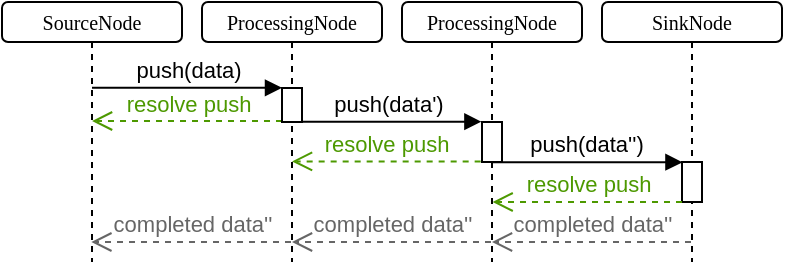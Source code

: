 <mxfile version="15.4.0" type="device" pages="4"><diagram id="66Mg_7AnzImcP-JlSsGU" name="push"><mxGraphModel dx="1086" dy="798" grid="1" gridSize="10" guides="1" tooltips="1" connect="1" arrows="1" fold="1" page="1" pageScale="1" pageWidth="827" pageHeight="1169" math="0" shadow="0"><root><mxCell id="0"/><mxCell id="1" parent="0"/><mxCell id="aOvlVbpDhJETv7Rn_DF7-1" value="ProcessingNode" style="shape=umlLifeline;perimeter=lifelinePerimeter;whiteSpace=wrap;html=1;container=1;collapsible=0;recursiveResize=0;outlineConnect=0;rounded=1;shadow=0;comic=0;labelBackgroundColor=none;strokeWidth=1;fontFamily=Verdana;fontSize=10;align=center;size=20;" parent="1" vertex="1"><mxGeometry x="260" y="100" width="90" height="130" as="geometry"/></mxCell><mxCell id="aOvlVbpDhJETv7Rn_DF7-2" value="ProcessingNode" style="shape=umlLifeline;perimeter=lifelinePerimeter;whiteSpace=wrap;html=1;container=1;collapsible=0;recursiveResize=0;outlineConnect=0;rounded=1;shadow=0;comic=0;labelBackgroundColor=none;strokeWidth=1;fontFamily=Verdana;fontSize=10;align=center;size=20;" parent="1" vertex="1"><mxGeometry x="360" y="100" width="90" height="130" as="geometry"/></mxCell><mxCell id="aOvlVbpDhJETv7Rn_DF7-3" value="" style="html=1;points=[];perimeter=orthogonalPerimeter;" parent="aOvlVbpDhJETv7Rn_DF7-2" vertex="1"><mxGeometry x="40" y="60" width="10" height="20" as="geometry"/></mxCell><mxCell id="aOvlVbpDhJETv7Rn_DF7-4" value="SourceNode" style="shape=umlLifeline;perimeter=lifelinePerimeter;whiteSpace=wrap;html=1;container=1;collapsible=0;recursiveResize=0;outlineConnect=0;rounded=1;shadow=0;comic=0;labelBackgroundColor=none;strokeWidth=1;fontFamily=Verdana;fontSize=10;align=center;size=20;" parent="1" vertex="1"><mxGeometry x="160" y="100" width="90" height="130" as="geometry"/></mxCell><mxCell id="aOvlVbpDhJETv7Rn_DF7-5" value="SinkNode" style="shape=umlLifeline;perimeter=lifelinePerimeter;whiteSpace=wrap;html=1;container=1;collapsible=0;recursiveResize=0;outlineConnect=0;rounded=1;shadow=0;comic=0;labelBackgroundColor=none;strokeWidth=1;fontFamily=Verdana;fontSize=10;align=center;size=20;" parent="1" vertex="1"><mxGeometry x="460" y="100" width="90" height="130" as="geometry"/></mxCell><mxCell id="aOvlVbpDhJETv7Rn_DF7-6" value="" style="html=1;points=[];perimeter=orthogonalPerimeter;" parent="aOvlVbpDhJETv7Rn_DF7-5" vertex="1"><mxGeometry x="40" y="80" width="10" height="20" as="geometry"/></mxCell><mxCell id="aOvlVbpDhJETv7Rn_DF7-7" value="push(data)" style="html=1;verticalAlign=bottom;endArrow=block;entryX=0;entryY=-0.006;entryDx=0;entryDy=0;entryPerimeter=0;" parent="1" source="aOvlVbpDhJETv7Rn_DF7-4" target="aOvlVbpDhJETv7Rn_DF7-12" edge="1"><mxGeometry relative="1" as="geometry"><mxPoint x="200" y="143" as="sourcePoint"/></mxGeometry></mxCell><mxCell id="aOvlVbpDhJETv7Rn_DF7-8" value="push(data')" style="html=1;verticalAlign=bottom;endArrow=block;exitX=0.572;exitY=0.995;exitDx=0;exitDy=0;exitPerimeter=0;entryX=-0.03;entryY=-0.009;entryDx=0;entryDy=0;entryPerimeter=0;" parent="1" source="aOvlVbpDhJETv7Rn_DF7-12" target="aOvlVbpDhJETv7Rn_DF7-3" edge="1"><mxGeometry relative="1" as="geometry"><mxPoint x="290" y="203" as="sourcePoint"/><mxPoint x="420" y="175" as="targetPoint"/></mxGeometry></mxCell><mxCell id="aOvlVbpDhJETv7Rn_DF7-9" value="push(data'')" style="html=1;verticalAlign=bottom;endArrow=block;exitX=0.494;exitY=1.007;exitDx=0;exitDy=0;exitPerimeter=0;entryX=0.022;entryY=0.006;entryDx=0;entryDy=0;entryPerimeter=0;targetPerimeterSpacing=0;spacing=2;" parent="1" source="aOvlVbpDhJETv7Rn_DF7-3" target="aOvlVbpDhJETv7Rn_DF7-6" edge="1"><mxGeometry relative="1" as="geometry"><mxPoint x="410" y="263" as="sourcePoint"/><mxPoint x="543" y="202" as="targetPoint"/></mxGeometry></mxCell><mxCell id="aOvlVbpDhJETv7Rn_DF7-10" value="resolve push" style="html=1;verticalAlign=bottom;endArrow=open;dashed=1;endSize=8;strokeColor=#4D9900;fontColor=#4D9900;" parent="1" edge="1"><mxGeometry relative="1" as="geometry"><mxPoint x="300" y="159.5" as="sourcePoint"/><mxPoint x="205.024" y="159.5" as="targetPoint"/></mxGeometry></mxCell><mxCell id="aOvlVbpDhJETv7Rn_DF7-11" value="resolve push" style="html=1;verticalAlign=bottom;endArrow=open;dashed=1;endSize=8;strokeColor=#4D9900;fontColor=#4D9900;exitX=-0.067;exitY=0.987;exitDx=0;exitDy=0;exitPerimeter=0;" parent="1" source="aOvlVbpDhJETv7Rn_DF7-3" target="aOvlVbpDhJETv7Rn_DF7-1" edge="1"><mxGeometry relative="1" as="geometry"><mxPoint x="404.5" y="204.0" as="sourcePoint"/><mxPoint x="294.81" y="202.61" as="targetPoint"/></mxGeometry></mxCell><mxCell id="aOvlVbpDhJETv7Rn_DF7-12" value="" style="html=1;points=[];perimeter=orthogonalPerimeter;" parent="1" vertex="1"><mxGeometry x="300" y="143" width="10" height="17" as="geometry"/></mxCell><mxCell id="aOvlVbpDhJETv7Rn_DF7-13" value="completed&amp;nbsp;data''" style="html=1;verticalAlign=bottom;endArrow=open;dashed=1;endSize=8;fillColor=#e1d5e7;fontColor=#666666;strokeColor=#666666;" parent="1" target="aOvlVbpDhJETv7Rn_DF7-1" edge="1"><mxGeometry relative="1" as="geometry"><mxPoint x="404.5" y="220" as="sourcePoint"/><mxPoint x="294.81" y="220" as="targetPoint"/></mxGeometry></mxCell><mxCell id="aOvlVbpDhJETv7Rn_DF7-14" value="completed&amp;nbsp;data''" style="html=1;verticalAlign=bottom;endArrow=open;dashed=1;endSize=8;fillColor=#e1d5e7;fontColor=#666666;strokeColor=#666666;" parent="1" edge="1"><mxGeometry relative="1" as="geometry"><mxPoint x="304.5" y="220" as="sourcePoint"/><mxPoint x="204.667" y="220" as="targetPoint"/></mxGeometry></mxCell><mxCell id="aOvlVbpDhJETv7Rn_DF7-15" value="completed&amp;nbsp;data''" style="html=1;verticalAlign=bottom;endArrow=open;dashed=1;endSize=8;fillColor=#e1d5e7;fontColor=#666666;strokeColor=#666666;" parent="1" source="aOvlVbpDhJETv7Rn_DF7-5" edge="1"><mxGeometry relative="1" as="geometry"><mxPoint x="514.83" y="220" as="sourcePoint"/><mxPoint x="404.997" y="220" as="targetPoint"/></mxGeometry></mxCell><mxCell id="aOvlVbpDhJETv7Rn_DF7-16" value="resolve push" style="html=1;verticalAlign=bottom;endArrow=open;dashed=1;endSize=8;strokeColor=#4D9900;fontColor=#4D9900;" parent="1" edge="1"><mxGeometry relative="1" as="geometry"><mxPoint x="500" y="200" as="sourcePoint"/><mxPoint x="405.306" y="200" as="targetPoint"/></mxGeometry></mxCell></root></mxGraphModel></diagram><diagram id="C85Tx3elsGlINbtw6G0x" name="pull"><mxGraphModel dx="1086" dy="798" grid="1" gridSize="10" guides="1" tooltips="1" connect="1" arrows="1" fold="1" page="1" pageScale="1" pageWidth="827" pageHeight="1169" math="0" shadow="0"><root><mxCell id="bgHXh5MWp3X0DmA_1TFm-0"/><mxCell id="bgHXh5MWp3X0DmA_1TFm-1" parent="bgHXh5MWp3X0DmA_1TFm-0"/><mxCell id="bgHXh5MWp3X0DmA_1TFm-2" value="ProcessingNode" style="shape=umlLifeline;perimeter=lifelinePerimeter;whiteSpace=wrap;html=1;container=1;collapsible=0;recursiveResize=0;outlineConnect=0;rounded=1;shadow=0;comic=0;labelBackgroundColor=none;strokeWidth=1;fontFamily=Verdana;fontSize=10;align=center;size=20;" parent="bgHXh5MWp3X0DmA_1TFm-1" vertex="1"><mxGeometry x="260" y="100" width="90" height="170" as="geometry"/></mxCell><mxCell id="RMvhEai2qQbkg_IxoWYG-1" value="" style="html=1;points=[];perimeter=orthogonalPerimeter;" parent="bgHXh5MWp3X0DmA_1TFm-2" vertex="1"><mxGeometry x="40" y="60" width="10" height="40" as="geometry"/></mxCell><mxCell id="bgHXh5MWp3X0DmA_1TFm-3" value="ProcessingNode" style="shape=umlLifeline;perimeter=lifelinePerimeter;whiteSpace=wrap;html=1;container=1;collapsible=0;recursiveResize=0;outlineConnect=0;rounded=1;shadow=0;comic=0;labelBackgroundColor=none;strokeWidth=1;fontFamily=Verdana;fontSize=10;align=center;size=20;" parent="bgHXh5MWp3X0DmA_1TFm-1" vertex="1"><mxGeometry x="360" y="100" width="90" height="170" as="geometry"/></mxCell><mxCell id="RMvhEai2qQbkg_IxoWYG-2" value="" style="html=1;points=[];perimeter=orthogonalPerimeter;" parent="bgHXh5MWp3X0DmA_1TFm-3" vertex="1"><mxGeometry x="40" y="100" width="10" height="17" as="geometry"/></mxCell><mxCell id="bgHXh5MWp3X0DmA_1TFm-5" value="SourceNode" style="shape=umlLifeline;perimeter=lifelinePerimeter;whiteSpace=wrap;html=1;container=1;collapsible=0;recursiveResize=0;outlineConnect=0;rounded=1;shadow=0;comic=0;labelBackgroundColor=none;strokeWidth=1;fontFamily=Verdana;fontSize=10;align=center;size=20;" parent="bgHXh5MWp3X0DmA_1TFm-1" vertex="1"><mxGeometry x="160" y="100" width="90" height="170" as="geometry"/></mxCell><mxCell id="RMvhEai2qQbkg_IxoWYG-0" value="" style="html=1;points=[];perimeter=orthogonalPerimeter;" parent="bgHXh5MWp3X0DmA_1TFm-5" vertex="1"><mxGeometry x="40" y="43" width="10" height="17" as="geometry"/></mxCell><mxCell id="bgHXh5MWp3X0DmA_1TFm-6" value="SinkNode" style="shape=umlLifeline;perimeter=lifelinePerimeter;whiteSpace=wrap;html=1;container=1;collapsible=0;recursiveResize=0;outlineConnect=0;rounded=1;shadow=0;comic=0;labelBackgroundColor=none;strokeWidth=1;fontFamily=Verdana;fontSize=10;align=center;size=20;" parent="bgHXh5MWp3X0DmA_1TFm-1" vertex="1"><mxGeometry x="460" y="100" width="90" height="170" as="geometry"/></mxCell><mxCell id="RMvhEai2qQbkg_IxoWYG-3" value="" style="html=1;points=[];perimeter=orthogonalPerimeter;" parent="bgHXh5MWp3X0DmA_1TFm-6" vertex="1"><mxGeometry x="40" y="117" width="10" height="17" as="geometry"/></mxCell><mxCell id="bgHXh5MWp3X0DmA_1TFm-18" value="pull()" style="html=1;verticalAlign=bottom;endArrow=block;" parent="bgHXh5MWp3X0DmA_1TFm-1" edge="1"><mxGeometry relative="1" as="geometry"><mxPoint x="504.5" y="143" as="sourcePoint"/><mxPoint x="404.5" y="143" as="targetPoint"/><Array as="points"/></mxGeometry></mxCell><mxCell id="ntVwoJbY7DGYGUaVulSo-2" value="pull()" style="html=1;verticalAlign=bottom;endArrow=block;" parent="bgHXh5MWp3X0DmA_1TFm-1" edge="1"><mxGeometry relative="1" as="geometry"><mxPoint x="404.5" y="143" as="sourcePoint"/><mxPoint x="304.5" y="143" as="targetPoint"/><Array as="points"/></mxGeometry></mxCell><mxCell id="ntVwoJbY7DGYGUaVulSo-3" value="pull()" style="html=1;verticalAlign=bottom;endArrow=block;" parent="bgHXh5MWp3X0DmA_1TFm-1" edge="1"><mxGeometry relative="1" as="geometry"><mxPoint x="304.5" y="143" as="sourcePoint"/><mxPoint x="210" y="143" as="targetPoint"/><Array as="points"/></mxGeometry></mxCell><mxCell id="kEvkXuQ7-4ckx1me6Dhi-1" value="push(data)" style="html=1;verticalAlign=bottom;endArrow=block;entryX=0.002;entryY=-0.001;entryDx=0;entryDy=0;entryPerimeter=0;" parent="bgHXh5MWp3X0DmA_1TFm-1" target="RMvhEai2qQbkg_IxoWYG-1" edge="1"><mxGeometry relative="1" as="geometry"><mxPoint x="210" y="160" as="sourcePoint"/><mxPoint x="295.33" y="164.658" as="targetPoint"/></mxGeometry></mxCell><mxCell id="ZRCT_v5Wf5_oZ1sXirCb-0" value="resolve push" style="html=1;verticalAlign=bottom;endArrow=open;dashed=1;endSize=8;fontColor=#4D9900;strokeColor=#4D9900;exitX=-0.057;exitY=0.988;exitDx=0;exitDy=0;exitPerimeter=0;" parent="bgHXh5MWp3X0DmA_1TFm-1" source="RMvhEai2qQbkg_IxoWYG-1" target="bgHXh5MWp3X0DmA_1TFm-5" edge="1"><mxGeometry relative="1" as="geometry"><mxPoint x="304.69" y="170" as="sourcePoint"/><mxPoint x="199.996" y="170" as="targetPoint"/></mxGeometry></mxCell><mxCell id="W_UlUcsjqjXdD9chR_OQ-0" value="resolve pull" style="html=1;verticalAlign=bottom;endArrow=open;dashed=1;endFill=0;strokeColor=#0B03FF;fontColor=#0B03FF;" parent="bgHXh5MWp3X0DmA_1TFm-1" source="bgHXh5MWp3X0DmA_1TFm-5" edge="1"><mxGeometry relative="1" as="geometry"><mxPoint x="210.004" y="180" as="sourcePoint"/><mxPoint x="300" y="180" as="targetPoint"/></mxGeometry></mxCell><mxCell id="W_UlUcsjqjXdD9chR_OQ-1" value="push(data)" style="html=1;verticalAlign=bottom;endArrow=block;entryX=0.002;entryY=-0.001;entryDx=0;entryDy=0;entryPerimeter=0;" parent="bgHXh5MWp3X0DmA_1TFm-1" edge="1"><mxGeometry relative="1" as="geometry"><mxPoint x="310.0" y="200.04" as="sourcePoint"/><mxPoint x="400.02" y="200.0" as="targetPoint"/></mxGeometry></mxCell><mxCell id="W_UlUcsjqjXdD9chR_OQ-2" value="push(data)" style="html=1;verticalAlign=bottom;endArrow=block;exitX=0.967;exitY=1.007;exitDx=0;exitDy=0;exitPerimeter=0;" parent="bgHXh5MWp3X0DmA_1TFm-1" source="RMvhEai2qQbkg_IxoWYG-2" edge="1"><mxGeometry relative="1" as="geometry"><mxPoint x="410.0" y="220.04" as="sourcePoint"/><mxPoint x="500" y="217" as="targetPoint"/></mxGeometry></mxCell><mxCell id="W_UlUcsjqjXdD9chR_OQ-3" value="resolve pull" style="html=1;verticalAlign=bottom;endArrow=open;dashed=1;endFill=0;strokeColor=#0B03FF;fontColor=#0B03FF;" parent="bgHXh5MWp3X0DmA_1TFm-1" edge="1"><mxGeometry relative="1" as="geometry"><mxPoint x="310" y="180" as="sourcePoint"/><mxPoint x="405.5" y="180" as="targetPoint"/></mxGeometry></mxCell><mxCell id="W_UlUcsjqjXdD9chR_OQ-4" value="resolve pull" style="html=1;verticalAlign=bottom;endArrow=open;dashed=1;endFill=0;strokeColor=#0B03FF;fontColor=#0B03FF;" parent="bgHXh5MWp3X0DmA_1TFm-1" edge="1"><mxGeometry relative="1" as="geometry"><mxPoint x="405.024" y="180" as="sourcePoint"/><mxPoint x="504.5" y="180" as="targetPoint"/></mxGeometry></mxCell><mxCell id="W_UlUcsjqjXdD9chR_OQ-5" value="resolve push" style="html=1;verticalAlign=bottom;endArrow=open;dashed=1;endSize=8;fontColor=#4D9900;strokeColor=#4D9900;exitX=0.007;exitY=0.996;exitDx=0;exitDy=0;exitPerimeter=0;" parent="bgHXh5MWp3X0DmA_1TFm-1" source="RMvhEai2qQbkg_IxoWYG-2" target="bgHXh5MWp3X0DmA_1TFm-2" edge="1"><mxGeometry relative="1" as="geometry"><mxPoint x="405.11" y="220.0" as="sourcePoint"/><mxPoint x="310.004" y="220.0" as="targetPoint"/></mxGeometry></mxCell><mxCell id="W_UlUcsjqjXdD9chR_OQ-6" value="resolve push" style="html=1;verticalAlign=bottom;endArrow=open;dashed=1;endSize=8;fontColor=#4D9900;strokeColor=#4D9900;exitX=-0.022;exitY=1.014;exitDx=0;exitDy=0;exitPerimeter=0;" parent="bgHXh5MWp3X0DmA_1TFm-1" source="RMvhEai2qQbkg_IxoWYG-3" target="bgHXh5MWp3X0DmA_1TFm-3" edge="1"><mxGeometry relative="1" as="geometry"><mxPoint x="499.8" y="233.527" as="sourcePoint"/><mxPoint x="405.1" y="233.527" as="targetPoint"/></mxGeometry></mxCell><mxCell id="E9SPlfRjow2-SEqrt8Nl-0" value="completed&amp;nbsp;data''" style="html=1;verticalAlign=bottom;endArrow=open;dashed=1;endSize=8;fillColor=#e1d5e7;fontColor=#666666;strokeColor=#666666;" parent="bgHXh5MWp3X0DmA_1TFm-1" source="bgHXh5MWp3X0DmA_1TFm-3" edge="1"><mxGeometry relative="1" as="geometry"><mxPoint x="404.5" y="253" as="sourcePoint"/><mxPoint x="304.667" y="253" as="targetPoint"/></mxGeometry></mxCell><mxCell id="E9SPlfRjow2-SEqrt8Nl-1" value="completed&amp;nbsp;data''" style="html=1;verticalAlign=bottom;endArrow=open;dashed=1;endSize=8;fillColor=#e1d5e7;fontColor=#666666;strokeColor=#666666;" parent="bgHXh5MWp3X0DmA_1TFm-1" edge="1"><mxGeometry relative="1" as="geometry"><mxPoint x="304.5" y="253" as="sourcePoint"/><mxPoint x="204.667" y="253" as="targetPoint"/></mxGeometry></mxCell><mxCell id="E9SPlfRjow2-SEqrt8Nl-2" value="completed&amp;nbsp;data''" style="html=1;verticalAlign=bottom;endArrow=open;dashed=1;endSize=8;fillColor=#e1d5e7;fontColor=#666666;strokeColor=#666666;" parent="bgHXh5MWp3X0DmA_1TFm-1" edge="1"><mxGeometry relative="1" as="geometry"><mxPoint x="504.5" y="253" as="sourcePoint"/><mxPoint x="404.997" y="253" as="targetPoint"/></mxGeometry></mxCell></root></mxGraphModel></diagram><diagram id="x7Qjji616g1Chi5X0QKB" name="scenario"><mxGraphModel dx="1086" dy="798" grid="1" gridSize="10" guides="1" tooltips="1" connect="1" arrows="1" fold="1" page="1" pageScale="1" pageWidth="827" pageHeight="1169" math="0" shadow="0"><root><mxCell id="nCUspSwn_CNQDKOW9skz-0"/><mxCell id="nCUspSwn_CNQDKOW9skz-1" parent="nCUspSwn_CNQDKOW9skz-0"/><mxCell id="nCUspSwn_CNQDKOW9skz-5" value="BLESource" style="shape=umlLifeline;perimeter=lifelinePerimeter;whiteSpace=wrap;html=1;container=1;collapsible=0;recursiveResize=0;outlineConnect=0;rounded=1;shadow=0;comic=0;labelBackgroundColor=none;strokeWidth=1;fontFamily=Verdana;fontSize=8;align=center;size=20;" parent="nCUspSwn_CNQDKOW9skz-1" vertex="1"><mxGeometry x="160" y="100" width="70" height="130" as="geometry"/></mxCell><mxCell id="nCUspSwn_CNQDKOW9skz-8" value="push(data)" style="html=1;verticalAlign=bottom;endArrow=block;entryX=0;entryY=-0.006;entryDx=0;entryDy=0;entryPerimeter=0;" parent="nCUspSwn_CNQDKOW9skz-1" target="nCUspSwn_CNQDKOW9skz-13" edge="1"><mxGeometry relative="1" as="geometry"><mxPoint x="270" y="359.998" as="sourcePoint"/></mxGeometry></mxCell><mxCell id="nCUspSwn_CNQDKOW9skz-9" value="push(data')" style="html=1;verticalAlign=bottom;endArrow=block;exitX=0.572;exitY=0.995;exitDx=0;exitDy=0;exitPerimeter=0;entryX=-0.03;entryY=-0.009;entryDx=0;entryDy=0;entryPerimeter=0;" parent="nCUspSwn_CNQDKOW9skz-1" source="nCUspSwn_CNQDKOW9skz-13" edge="1"><mxGeometry relative="1" as="geometry"><mxPoint x="355.5" y="420.1" as="sourcePoint"/><mxPoint x="465.2" y="376.92" as="targetPoint"/></mxGeometry></mxCell><mxCell id="nCUspSwn_CNQDKOW9skz-10" value="push(data'')" style="html=1;verticalAlign=bottom;endArrow=block;exitX=0.494;exitY=1.007;exitDx=0;exitDy=0;exitPerimeter=0;entryX=0.022;entryY=0.006;entryDx=0;entryDy=0;entryPerimeter=0;targetPerimeterSpacing=0;spacing=2;" parent="nCUspSwn_CNQDKOW9skz-1" edge="1"><mxGeometry relative="1" as="geometry"><mxPoint x="470.44" y="397.24" as="sourcePoint"/><mxPoint x="565.72" y="397.22" as="targetPoint"/></mxGeometry></mxCell><mxCell id="nCUspSwn_CNQDKOW9skz-11" value="resolve push" style="html=1;verticalAlign=bottom;endArrow=open;dashed=1;endSize=8;strokeColor=#4D9900;fontColor=#4D9900;" parent="nCUspSwn_CNQDKOW9skz-1" edge="1"><mxGeometry relative="1" as="geometry"><mxPoint x="365.5" y="376.6" as="sourcePoint"/><mxPoint x="270.524" y="376.6" as="targetPoint"/></mxGeometry></mxCell><mxCell id="nCUspSwn_CNQDKOW9skz-12" value="resolve push" style="html=1;verticalAlign=bottom;endArrow=open;dashed=1;endSize=8;strokeColor=#4D9900;fontColor=#4D9900;exitX=-0.067;exitY=0.987;exitDx=0;exitDy=0;exitPerimeter=0;" parent="nCUspSwn_CNQDKOW9skz-1" edge="1"><mxGeometry relative="1" as="geometry"><mxPoint x="464.83" y="396.84" as="sourcePoint"/><mxPoint x="370" y="396.84" as="targetPoint"/></mxGeometry></mxCell><mxCell id="nCUspSwn_CNQDKOW9skz-13" value="" style="html=1;points=[];perimeter=orthogonalPerimeter;" parent="nCUspSwn_CNQDKOW9skz-1" vertex="1"><mxGeometry x="365.5" y="360.1" width="10" height="17" as="geometry"/></mxCell><mxCell id="nCUspSwn_CNQDKOW9skz-14" value="completed&amp;nbsp;data''" style="html=1;verticalAlign=bottom;endArrow=open;dashed=1;endSize=8;fillColor=#e1d5e7;fontColor=#666666;strokeColor=#666666;" parent="nCUspSwn_CNQDKOW9skz-1" edge="1"><mxGeometry relative="1" as="geometry"><mxPoint x="470.0" y="437.1" as="sourcePoint"/><mxPoint x="370" y="437.1" as="targetPoint"/></mxGeometry></mxCell><mxCell id="nCUspSwn_CNQDKOW9skz-15" value="completed&amp;nbsp;data''" style="html=1;verticalAlign=bottom;endArrow=open;dashed=1;endSize=8;fillColor=#e1d5e7;fontColor=#666666;strokeColor=#666666;" parent="nCUspSwn_CNQDKOW9skz-1" edge="1"><mxGeometry relative="1" as="geometry"><mxPoint x="370" y="437.1" as="sourcePoint"/><mxPoint x="270.167" y="437.1" as="targetPoint"/></mxGeometry></mxCell><mxCell id="nCUspSwn_CNQDKOW9skz-16" value="completed&amp;nbsp;data''" style="html=1;verticalAlign=bottom;endArrow=open;dashed=1;endSize=8;fillColor=#e1d5e7;fontColor=#666666;strokeColor=#666666;" parent="nCUspSwn_CNQDKOW9skz-1" edge="1"><mxGeometry relative="1" as="geometry"><mxPoint x="570" y="437.1" as="sourcePoint"/><mxPoint x="470.497" y="437.1" as="targetPoint"/></mxGeometry></mxCell><mxCell id="nCUspSwn_CNQDKOW9skz-17" value="resolve push" style="html=1;verticalAlign=bottom;endArrow=open;dashed=1;endSize=8;strokeColor=#4D9900;fontColor=#4D9900;" parent="nCUspSwn_CNQDKOW9skz-1" edge="1"><mxGeometry relative="1" as="geometry"><mxPoint x="565.5" y="417.1" as="sourcePoint"/><mxPoint x="470.806" y="417.1" as="targetPoint"/></mxGeometry></mxCell><mxCell id="nCUspSwn_CNQDKOW9skz-18" value="" style="html=1;points=[];perimeter=orthogonalPerimeter;" parent="nCUspSwn_CNQDKOW9skz-1" vertex="1"><mxGeometry x="140" y="377.1" width="10" height="17" as="geometry"/></mxCell><mxCell id="nCUspSwn_CNQDKOW9skz-20" value="push(scan)" style="html=1;verticalAlign=bottom;endArrow=block;" parent="nCUspSwn_CNQDKOW9skz-1" source="nCUspSwn_CNQDKOW9skz-5" edge="1"><mxGeometry relative="1" as="geometry"><mxPoint x="200" y="139.998" as="sourcePoint"/><mxPoint x="280" y="140" as="targetPoint"/></mxGeometry></mxCell><mxCell id="nCUspSwn_CNQDKOW9skz-21" value="BLESource" style="shape=umlLifeline;perimeter=lifelinePerimeter;whiteSpace=wrap;html=1;container=1;collapsible=0;recursiveResize=0;outlineConnect=0;rounded=1;shadow=0;comic=0;labelBackgroundColor=none;strokeWidth=1;fontFamily=Verdana;fontSize=8;align=center;size=20;" parent="nCUspSwn_CNQDKOW9skz-1" vertex="1"><mxGeometry x="250" y="100" width="70" height="130" as="geometry"/></mxCell></root></mxGraphModel></diagram><diagram id="-knfVejgFZ8YDgsYGEtN" name="Page-4"><mxGraphModel dx="1086" dy="798" grid="1" gridSize="10" guides="1" tooltips="1" connect="1" arrows="1" fold="1" page="1" pageScale="1" pageWidth="827" pageHeight="1169" math="0" shadow="0"><root><mxCell id="1uIWoFCkuqq76qhRWFKb-0"/><mxCell id="1uIWoFCkuqq76qhRWFKb-1" parent="1uIWoFCkuqq76qhRWFKb-0"/><mxCell id="1uIWoFCkuqq76qhRWFKb-2" value="ProcessingNode" style="shape=umlLifeline;perimeter=lifelinePerimeter;whiteSpace=wrap;html=1;container=1;collapsible=0;recursiveResize=0;outlineConnect=0;rounded=1;shadow=0;comic=0;labelBackgroundColor=none;strokeWidth=1;fontFamily=Verdana;fontSize=10;align=center;size=20;" vertex="1" parent="1uIWoFCkuqq76qhRWFKb-1"><mxGeometry x="260" y="100" width="90" height="130" as="geometry"/></mxCell><mxCell id="1uIWoFCkuqq76qhRWFKb-3" value="ProcessingNode" style="shape=umlLifeline;perimeter=lifelinePerimeter;whiteSpace=wrap;html=1;container=1;collapsible=0;recursiveResize=0;outlineConnect=0;rounded=1;shadow=0;comic=0;labelBackgroundColor=none;strokeWidth=1;fontFamily=Verdana;fontSize=10;align=center;size=20;" vertex="1" parent="1uIWoFCkuqq76qhRWFKb-1"><mxGeometry x="360" y="100" width="90" height="130" as="geometry"/></mxCell><mxCell id="1uIWoFCkuqq76qhRWFKb-4" value="" style="html=1;points=[];perimeter=orthogonalPerimeter;" vertex="1" parent="1uIWoFCkuqq76qhRWFKb-3"><mxGeometry x="40" y="60" width="10" height="20" as="geometry"/></mxCell><mxCell id="1uIWoFCkuqq76qhRWFKb-5" value="SourceNode" style="shape=umlLifeline;perimeter=lifelinePerimeter;whiteSpace=wrap;html=1;container=1;collapsible=0;recursiveResize=0;outlineConnect=0;rounded=1;shadow=0;comic=0;labelBackgroundColor=none;strokeWidth=1;fontFamily=Verdana;fontSize=10;align=center;size=20;" vertex="1" parent="1uIWoFCkuqq76qhRWFKb-1"><mxGeometry x="160" y="100" width="90" height="130" as="geometry"/></mxCell><mxCell id="1uIWoFCkuqq76qhRWFKb-6" value="SinkNode" style="shape=umlLifeline;perimeter=lifelinePerimeter;whiteSpace=wrap;html=1;container=1;collapsible=0;recursiveResize=0;outlineConnect=0;rounded=1;shadow=0;comic=0;labelBackgroundColor=none;strokeWidth=1;fontFamily=Verdana;fontSize=10;align=center;size=20;" vertex="1" parent="1uIWoFCkuqq76qhRWFKb-1"><mxGeometry x="460" y="100" width="90" height="130" as="geometry"/></mxCell><mxCell id="1uIWoFCkuqq76qhRWFKb-7" value="" style="html=1;points=[];perimeter=orthogonalPerimeter;fillColor=#f8cecc;strokeColor=#b85450;" vertex="1" parent="1uIWoFCkuqq76qhRWFKb-6"><mxGeometry x="40" y="80" width="10" height="40" as="geometry"/></mxCell><mxCell id="1uIWoFCkuqq76qhRWFKb-8" value="push(data)" style="html=1;verticalAlign=bottom;endArrow=block;entryX=0;entryY=-0.006;entryDx=0;entryDy=0;entryPerimeter=0;" edge="1" parent="1uIWoFCkuqq76qhRWFKb-1" source="1uIWoFCkuqq76qhRWFKb-5" target="1uIWoFCkuqq76qhRWFKb-13"><mxGeometry relative="1" as="geometry"><mxPoint x="200" y="143" as="sourcePoint"/></mxGeometry></mxCell><mxCell id="1uIWoFCkuqq76qhRWFKb-9" value="push(data')" style="html=1;verticalAlign=bottom;endArrow=block;exitX=0.572;exitY=0.995;exitDx=0;exitDy=0;exitPerimeter=0;entryX=-0.03;entryY=-0.009;entryDx=0;entryDy=0;entryPerimeter=0;" edge="1" parent="1uIWoFCkuqq76qhRWFKb-1" source="1uIWoFCkuqq76qhRWFKb-13" target="1uIWoFCkuqq76qhRWFKb-4"><mxGeometry relative="1" as="geometry"><mxPoint x="290" y="203" as="sourcePoint"/><mxPoint x="420" y="175" as="targetPoint"/></mxGeometry></mxCell><mxCell id="1uIWoFCkuqq76qhRWFKb-10" value="push(data'')" style="html=1;verticalAlign=bottom;endArrow=block;exitX=0.494;exitY=1.007;exitDx=0;exitDy=0;exitPerimeter=0;entryX=0.022;entryY=0.006;entryDx=0;entryDy=0;entryPerimeter=0;targetPerimeterSpacing=0;spacing=2;" edge="1" parent="1uIWoFCkuqq76qhRWFKb-1" source="1uIWoFCkuqq76qhRWFKb-4" target="1uIWoFCkuqq76qhRWFKb-7"><mxGeometry relative="1" as="geometry"><mxPoint x="410" y="263" as="sourcePoint"/><mxPoint x="543" y="202" as="targetPoint"/></mxGeometry></mxCell><mxCell id="1uIWoFCkuqq76qhRWFKb-11" value="resolve push" style="html=1;verticalAlign=bottom;endArrow=open;dashed=1;endSize=8;strokeColor=#4D9900;fontColor=#4D9900;" edge="1" parent="1uIWoFCkuqq76qhRWFKb-1"><mxGeometry relative="1" as="geometry"><mxPoint x="300" y="159.5" as="sourcePoint"/><mxPoint x="205.024" y="159.5" as="targetPoint"/></mxGeometry></mxCell><mxCell id="1uIWoFCkuqq76qhRWFKb-12" value="resolve push" style="html=1;verticalAlign=bottom;endArrow=open;dashed=1;endSize=8;strokeColor=#4D9900;fontColor=#4D9900;exitX=-0.067;exitY=0.987;exitDx=0;exitDy=0;exitPerimeter=0;" edge="1" parent="1uIWoFCkuqq76qhRWFKb-1" source="1uIWoFCkuqq76qhRWFKb-4" target="1uIWoFCkuqq76qhRWFKb-2"><mxGeometry relative="1" as="geometry"><mxPoint x="404.5" y="204.0" as="sourcePoint"/><mxPoint x="294.81" y="202.61" as="targetPoint"/></mxGeometry></mxCell><mxCell id="1uIWoFCkuqq76qhRWFKb-13" value="" style="html=1;points=[];perimeter=orthogonalPerimeter;" vertex="1" parent="1uIWoFCkuqq76qhRWFKb-1"><mxGeometry x="300" y="143" width="10" height="17" as="geometry"/></mxCell><mxCell id="1uIWoFCkuqq76qhRWFKb-14" value="emit error" style="html=1;verticalAlign=bottom;endArrow=open;dashed=1;endSize=8;fillColor=#f8cecc;fontColor=#B83100;strokeColor=#B83100;" edge="1" parent="1uIWoFCkuqq76qhRWFKb-1" target="1uIWoFCkuqq76qhRWFKb-2"><mxGeometry relative="1" as="geometry"><mxPoint x="404.5" y="220" as="sourcePoint"/><mxPoint x="294.81" y="220" as="targetPoint"/></mxGeometry></mxCell><mxCell id="1uIWoFCkuqq76qhRWFKb-15" value="emit error" style="html=1;verticalAlign=bottom;endArrow=open;dashed=1;endSize=8;fillColor=#f8cecc;fontColor=#B83100;strokeColor=#B83100;" edge="1" parent="1uIWoFCkuqq76qhRWFKb-1"><mxGeometry relative="1" as="geometry"><mxPoint x="304.5" y="220" as="sourcePoint"/><mxPoint x="204.667" y="220" as="targetPoint"/></mxGeometry></mxCell><mxCell id="1uIWoFCkuqq76qhRWFKb-16" value="reject push" style="html=1;verticalAlign=bottom;endArrow=open;dashed=1;endSize=8;fillColor=#f8cecc;fontColor=#B83100;strokeColor=#B83100;" edge="1" parent="1uIWoFCkuqq76qhRWFKb-1" source="1uIWoFCkuqq76qhRWFKb-6"><mxGeometry relative="1" as="geometry"><mxPoint x="514.83" y="220" as="sourcePoint"/><mxPoint x="404.997" y="220" as="targetPoint"/></mxGeometry></mxCell></root></mxGraphModel></diagram></mxfile>